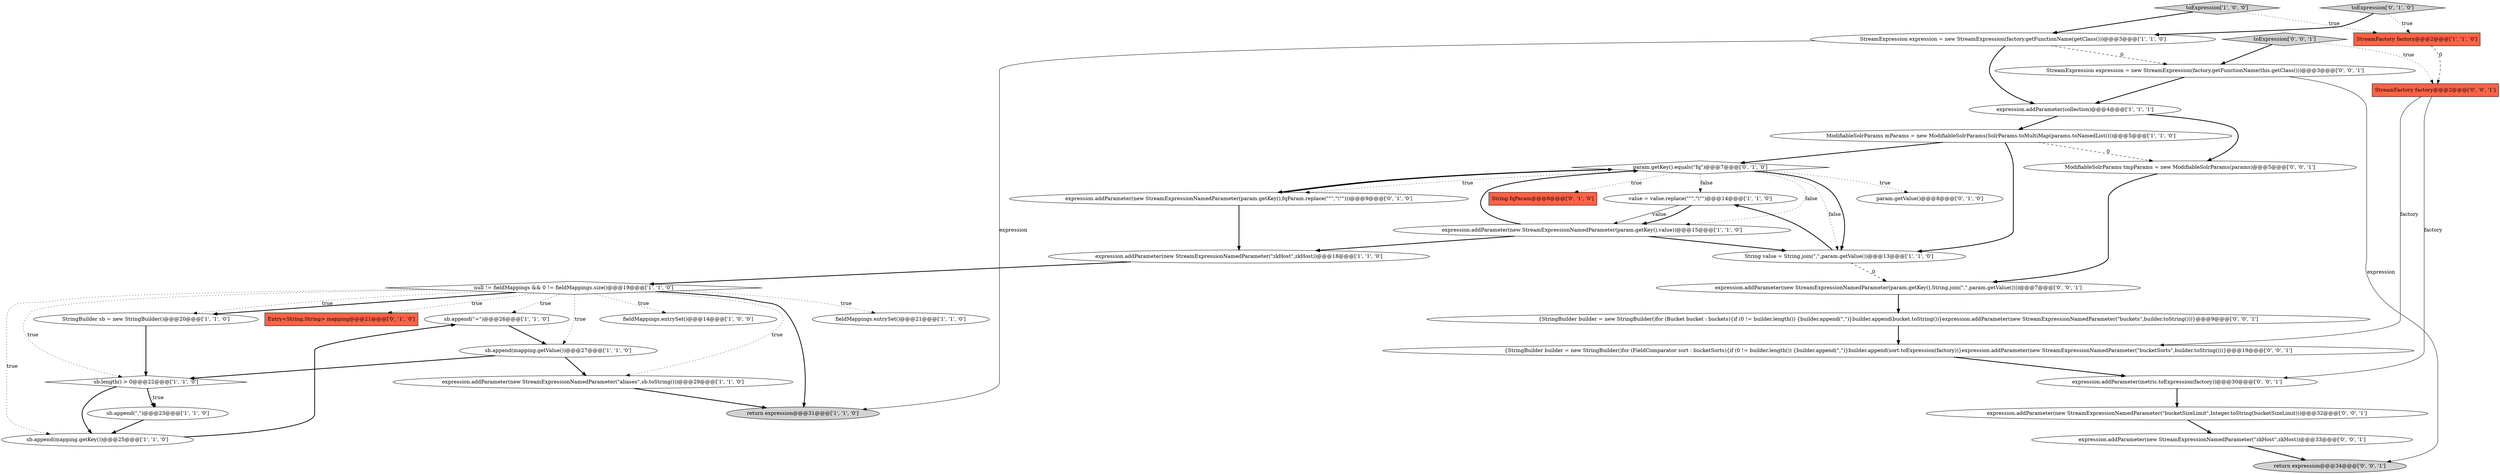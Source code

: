 digraph {
15 [style = filled, label = "fieldMappings.entrySet()@@@21@@@['1', '1', '0']", fillcolor = white, shape = ellipse image = "AAA0AAABBB1BBB"];
11 [style = filled, label = "toExpression['1', '0', '0']", fillcolor = lightgray, shape = diamond image = "AAA0AAABBB1BBB"];
30 [style = filled, label = "{StringBuilder builder = new StringBuilder()for (FieldComparator sort : bucketSorts){if (0 != builder.length()) {builder.append(\",\")}builder.append(sort.toExpression(factory))}expression.addParameter(new StreamExpressionNamedParameter(\"bucketSorts\",builder.toString()))}@@@19@@@['0', '0', '1']", fillcolor = white, shape = ellipse image = "AAA0AAABBB3BBB"];
1 [style = filled, label = "return expression@@@31@@@['1', '1', '0']", fillcolor = lightgray, shape = ellipse image = "AAA0AAABBB1BBB"];
36 [style = filled, label = "expression.addParameter(new StreamExpressionNamedParameter(\"zkHost\",zkHost))@@@33@@@['0', '0', '1']", fillcolor = white, shape = ellipse image = "AAA0AAABBB3BBB"];
35 [style = filled, label = "StreamExpression expression = new StreamExpression(factory.getFunctionName(this.getClass()))@@@3@@@['0', '0', '1']", fillcolor = white, shape = ellipse image = "AAA0AAABBB3BBB"];
32 [style = filled, label = "expression.addParameter(new StreamExpressionNamedParameter(param.getKey(),String.join(\",\",param.getValue())))@@@7@@@['0', '0', '1']", fillcolor = white, shape = ellipse image = "AAA0AAABBB3BBB"];
23 [style = filled, label = "param.getKey().equals(\"fq\")@@@7@@@['0', '1', '0']", fillcolor = white, shape = diamond image = "AAA1AAABBB2BBB"];
34 [style = filled, label = "return expression@@@34@@@['0', '0', '1']", fillcolor = lightgray, shape = ellipse image = "AAA0AAABBB3BBB"];
13 [style = filled, label = "sb.append(\",\")@@@23@@@['1', '1', '0']", fillcolor = white, shape = ellipse image = "AAA0AAABBB1BBB"];
19 [style = filled, label = "value = value.replace(\"\"\",\"\\\"\")@@@14@@@['1', '1', '0']", fillcolor = white, shape = ellipse image = "AAA0AAABBB1BBB"];
10 [style = filled, label = "StreamFactory factory@@@2@@@['1', '1', '0']", fillcolor = tomato, shape = box image = "AAA0AAABBB1BBB"];
22 [style = filled, label = "Entry<String,String> mapping@@@21@@@['0', '1', '0']", fillcolor = tomato, shape = box image = "AAA0AAABBB2BBB"];
18 [style = filled, label = "sb.append(\"=\")@@@26@@@['1', '1', '0']", fillcolor = white, shape = ellipse image = "AAA0AAABBB1BBB"];
29 [style = filled, label = "StreamFactory factory@@@2@@@['0', '0', '1']", fillcolor = tomato, shape = box image = "AAA0AAABBB3BBB"];
4 [style = filled, label = "String value = String.join(\",\",param.getValue())@@@13@@@['1', '1', '0']", fillcolor = white, shape = ellipse image = "AAA0AAABBB1BBB"];
8 [style = filled, label = "ModifiableSolrParams mParams = new ModifiableSolrParams(SolrParams.toMultiMap(params.toNamedList()))@@@5@@@['1', '1', '0']", fillcolor = white, shape = ellipse image = "AAA0AAABBB1BBB"];
16 [style = filled, label = "StringBuilder sb = new StringBuilder()@@@20@@@['1', '1', '0']", fillcolor = white, shape = ellipse image = "AAA0AAABBB1BBB"];
26 [style = filled, label = "{StringBuilder builder = new StringBuilder()for (Bucket bucket : buckets){if (0 != builder.length()) {builder.append(\",\")}builder.append(bucket.toString())}expression.addParameter(new StreamExpressionNamedParameter(\"buckets\",builder.toString()))}@@@9@@@['0', '0', '1']", fillcolor = white, shape = ellipse image = "AAA0AAABBB3BBB"];
7 [style = filled, label = "sb.append(mapping.getKey())@@@25@@@['1', '1', '0']", fillcolor = white, shape = ellipse image = "AAA0AAABBB1BBB"];
33 [style = filled, label = "toExpression['0', '0', '1']", fillcolor = lightgray, shape = diamond image = "AAA0AAABBB3BBB"];
21 [style = filled, label = "toExpression['0', '1', '0']", fillcolor = lightgray, shape = diamond image = "AAA0AAABBB2BBB"];
6 [style = filled, label = "fieldMappings.entrySet()@@@14@@@['1', '0', '0']", fillcolor = white, shape = ellipse image = "AAA0AAABBB1BBB"];
2 [style = filled, label = "sb.append(mapping.getValue())@@@27@@@['1', '1', '0']", fillcolor = white, shape = ellipse image = "AAA0AAABBB1BBB"];
5 [style = filled, label = "StreamExpression expression = new StreamExpression(factory.getFunctionName(getClass()))@@@3@@@['1', '1', '0']", fillcolor = white, shape = ellipse image = "AAA0AAABBB1BBB"];
28 [style = filled, label = "expression.addParameter(metric.toExpression(factory))@@@30@@@['0', '0', '1']", fillcolor = white, shape = ellipse image = "AAA0AAABBB3BBB"];
3 [style = filled, label = "null != fieldMappings && 0 != fieldMappings.size()@@@19@@@['1', '1', '0']", fillcolor = white, shape = diamond image = "AAA0AAABBB1BBB"];
25 [style = filled, label = "param.getValue()@@@8@@@['0', '1', '0']", fillcolor = white, shape = ellipse image = "AAA1AAABBB2BBB"];
0 [style = filled, label = "expression.addParameter(new StreamExpressionNamedParameter(\"zkHost\",zkHost))@@@18@@@['1', '1', '0']", fillcolor = white, shape = ellipse image = "AAA0AAABBB1BBB"];
17 [style = filled, label = "expression.addParameter(new StreamExpressionNamedParameter(\"aliases\",sb.toString()))@@@29@@@['1', '1', '0']", fillcolor = white, shape = ellipse image = "AAA0AAABBB1BBB"];
9 [style = filled, label = "sb.length() > 0@@@22@@@['1', '1', '0']", fillcolor = white, shape = diamond image = "AAA0AAABBB1BBB"];
20 [style = filled, label = "expression.addParameter(new StreamExpressionNamedParameter(param.getKey(),fqParam.replace(\"\"\",\"\\\"\")))@@@9@@@['0', '1', '0']", fillcolor = white, shape = ellipse image = "AAA1AAABBB2BBB"];
31 [style = filled, label = "ModifiableSolrParams tmpParams = new ModifiableSolrParams(params)@@@5@@@['0', '0', '1']", fillcolor = white, shape = ellipse image = "AAA0AAABBB3BBB"];
27 [style = filled, label = "expression.addParameter(new StreamExpressionNamedParameter(\"bucketSizeLimit\",Integer.toString(bucketSizeLimit)))@@@32@@@['0', '0', '1']", fillcolor = white, shape = ellipse image = "AAA0AAABBB3BBB"];
24 [style = filled, label = "String fqParam@@@8@@@['0', '1', '0']", fillcolor = tomato, shape = box image = "AAA0AAABBB2BBB"];
12 [style = filled, label = "expression.addParameter(new StreamExpressionNamedParameter(param.getKey(),value))@@@15@@@['1', '1', '0']", fillcolor = white, shape = ellipse image = "AAA0AAABBB1BBB"];
14 [style = filled, label = "expression.addParameter(collection)@@@4@@@['1', '1', '1']", fillcolor = white, shape = ellipse image = "AAA0AAABBB1BBB"];
12->0 [style = bold, label=""];
5->14 [style = bold, label=""];
20->23 [style = bold, label=""];
3->22 [style = dotted, label="true"];
13->7 [style = bold, label=""];
3->15 [style = dotted, label="true"];
23->12 [style = dotted, label="false"];
18->2 [style = bold, label=""];
29->28 [style = solid, label="factory"];
8->4 [style = bold, label=""];
11->10 [style = dotted, label="true"];
23->20 [style = dotted, label="true"];
7->18 [style = bold, label=""];
10->29 [style = dashed, label="0"];
12->4 [style = bold, label=""];
9->13 [style = dotted, label="true"];
9->13 [style = bold, label=""];
8->23 [style = bold, label=""];
23->19 [style = dotted, label="false"];
23->4 [style = dotted, label="false"];
3->17 [style = dotted, label="true"];
23->24 [style = dotted, label="true"];
0->3 [style = bold, label=""];
12->23 [style = bold, label=""];
4->32 [style = dashed, label="0"];
21->10 [style = dotted, label="true"];
31->32 [style = bold, label=""];
2->17 [style = bold, label=""];
3->1 [style = bold, label=""];
32->26 [style = bold, label=""];
14->31 [style = bold, label=""];
28->27 [style = bold, label=""];
5->1 [style = solid, label="expression"];
2->9 [style = bold, label=""];
27->36 [style = bold, label=""];
33->35 [style = bold, label=""];
4->19 [style = bold, label=""];
5->35 [style = dashed, label="0"];
3->18 [style = dotted, label="true"];
19->12 [style = solid, label="value"];
36->34 [style = bold, label=""];
23->20 [style = bold, label=""];
3->2 [style = dotted, label="true"];
21->5 [style = bold, label=""];
3->6 [style = dotted, label="true"];
23->25 [style = dotted, label="true"];
14->8 [style = bold, label=""];
33->29 [style = dotted, label="true"];
35->34 [style = solid, label="expression"];
8->31 [style = dashed, label="0"];
30->28 [style = bold, label=""];
29->30 [style = solid, label="factory"];
3->16 [style = bold, label=""];
3->7 [style = dotted, label="true"];
20->0 [style = bold, label=""];
26->30 [style = bold, label=""];
3->16 [style = dotted, label="true"];
19->12 [style = bold, label=""];
23->4 [style = bold, label=""];
3->9 [style = dotted, label="true"];
35->14 [style = bold, label=""];
11->5 [style = bold, label=""];
17->1 [style = bold, label=""];
16->9 [style = bold, label=""];
9->7 [style = bold, label=""];
}

